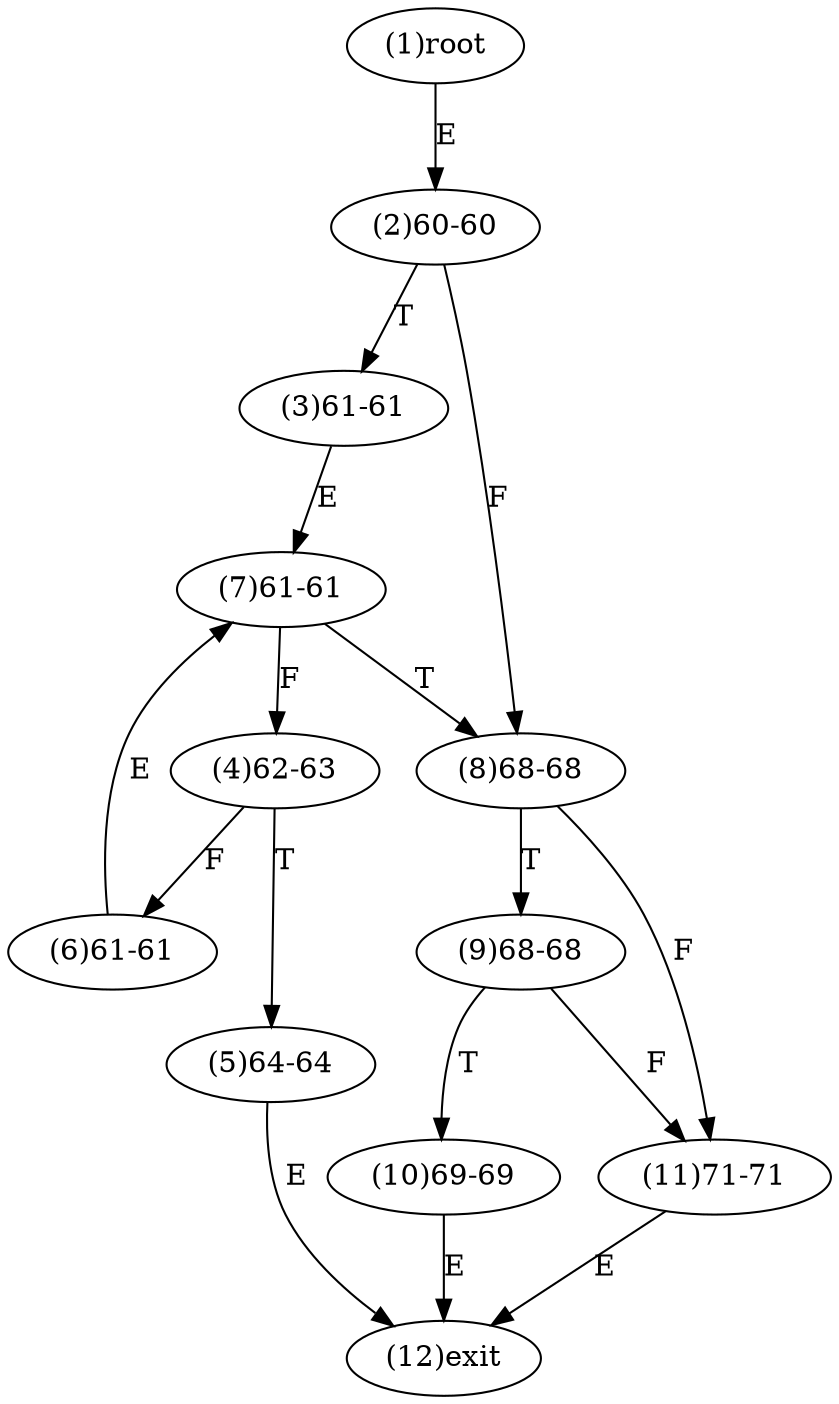 digraph "" { 
1[ label="(1)root"];
2[ label="(2)60-60"];
3[ label="(3)61-61"];
4[ label="(4)62-63"];
5[ label="(5)64-64"];
6[ label="(6)61-61"];
7[ label="(7)61-61"];
8[ label="(8)68-68"];
9[ label="(9)68-68"];
10[ label="(10)69-69"];
11[ label="(11)71-71"];
12[ label="(12)exit"];
1->2[ label="E"];
2->8[ label="F"];
2->3[ label="T"];
3->7[ label="E"];
4->6[ label="F"];
4->5[ label="T"];
5->12[ label="E"];
6->7[ label="E"];
7->4[ label="F"];
7->8[ label="T"];
8->11[ label="F"];
8->9[ label="T"];
9->11[ label="F"];
9->10[ label="T"];
10->12[ label="E"];
11->12[ label="E"];
}